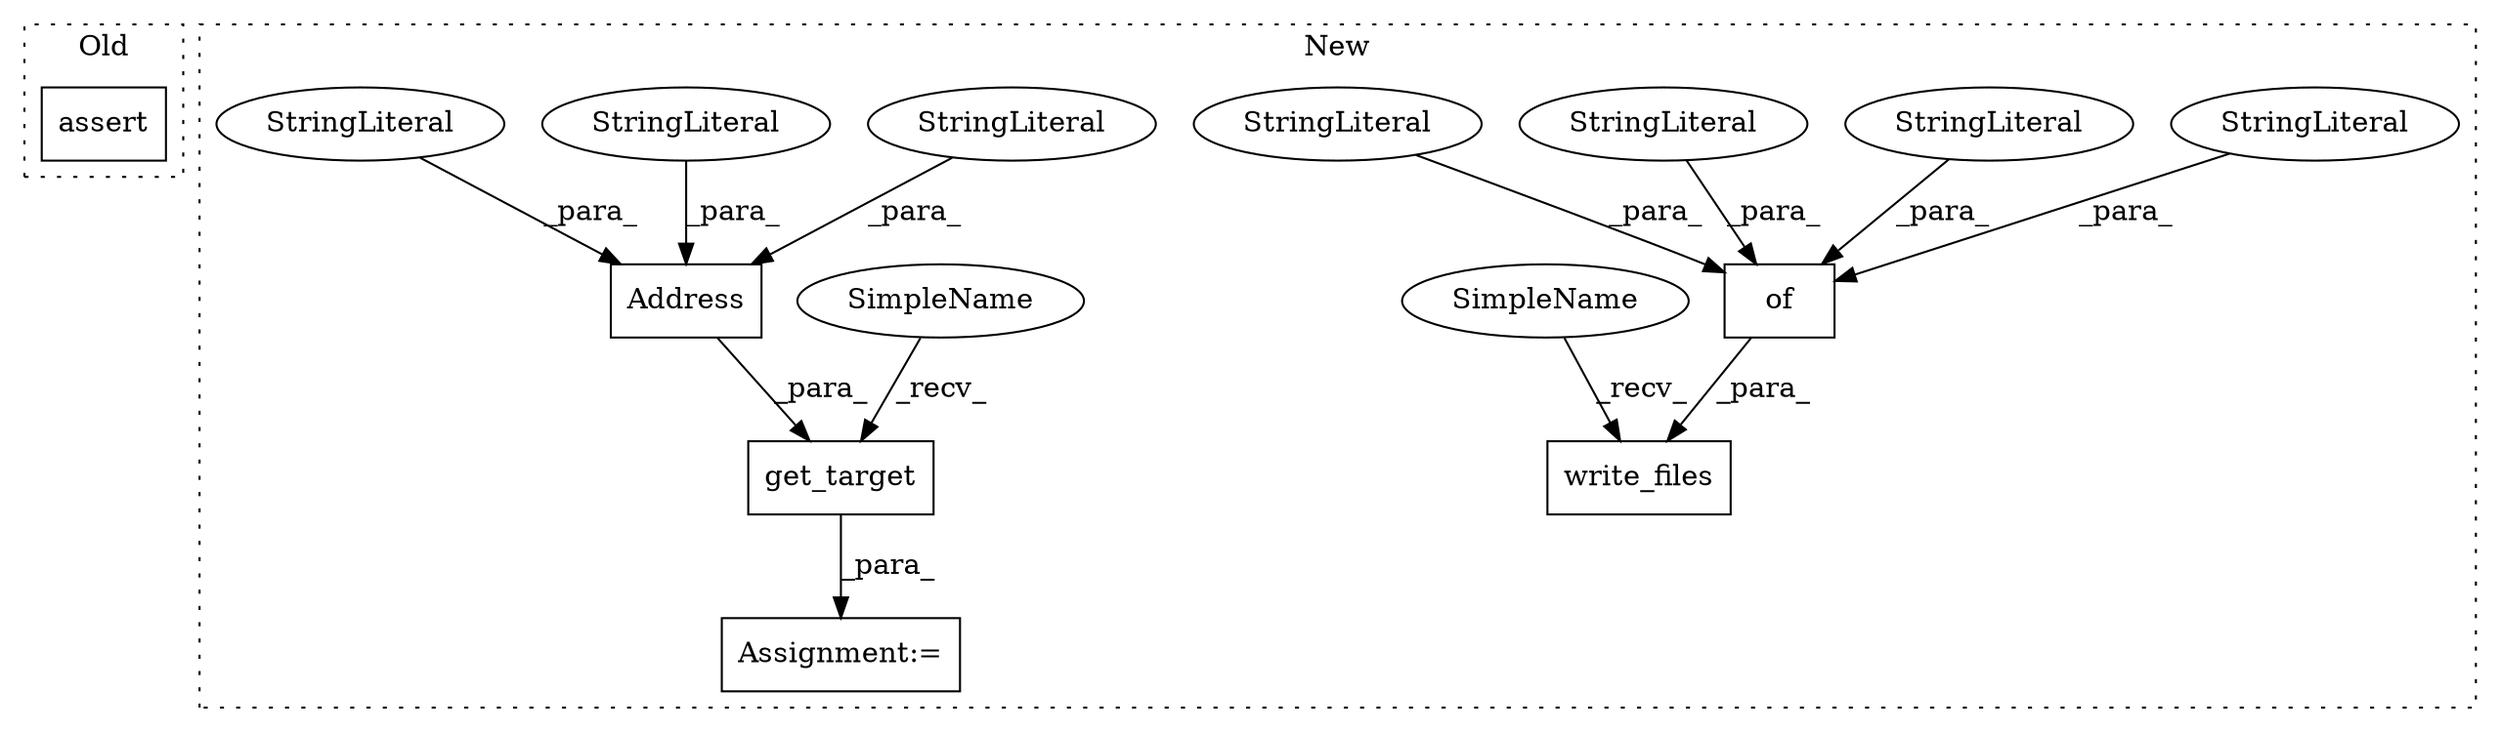 digraph G {
subgraph cluster0 {
1 [label="assert" a="6" s="7774" l="7" shape="box"];
label = "Old";
style="dotted";
}
subgraph cluster1 {
2 [label="get_target" a="32" s="6636,6673" l="11,1" shape="box"];
3 [label="Assignment:=" a="7" s="6623" l="1" shape="box"];
4 [label="write_files" a="32" s="6514,6608" l="12,1" shape="box"];
5 [label="Address" a="32" s="6647,6672" l="8,1" shape="box"];
6 [label="of" a="32" s="6530,6607" l="3,1" shape="box"];
7 [label="StringLiteral" a="45" s="6554" l="9" shape="ellipse"];
8 [label="StringLiteral" a="45" s="6573" l="7" shape="ellipse"];
9 [label="StringLiteral" a="45" s="6533" l="10" shape="ellipse"];
10 [label="StringLiteral" a="45" s="6655" l="2" shape="ellipse"];
11 [label="StringLiteral" a="45" s="6662" l="10" shape="ellipse"];
12 [label="StringLiteral" a="45" s="6658" l="3" shape="ellipse"];
13 [label="StringLiteral" a="45" s="6581" l="26" shape="ellipse"];
14 [label="SimpleName" a="42" s="6502" l="11" shape="ellipse"];
15 [label="SimpleName" a="42" s="6624" l="11" shape="ellipse"];
label = "New";
style="dotted";
}
2 -> 3 [label="_para_"];
5 -> 2 [label="_para_"];
6 -> 4 [label="_para_"];
7 -> 6 [label="_para_"];
8 -> 6 [label="_para_"];
9 -> 6 [label="_para_"];
10 -> 5 [label="_para_"];
11 -> 5 [label="_para_"];
12 -> 5 [label="_para_"];
13 -> 6 [label="_para_"];
14 -> 4 [label="_recv_"];
15 -> 2 [label="_recv_"];
}